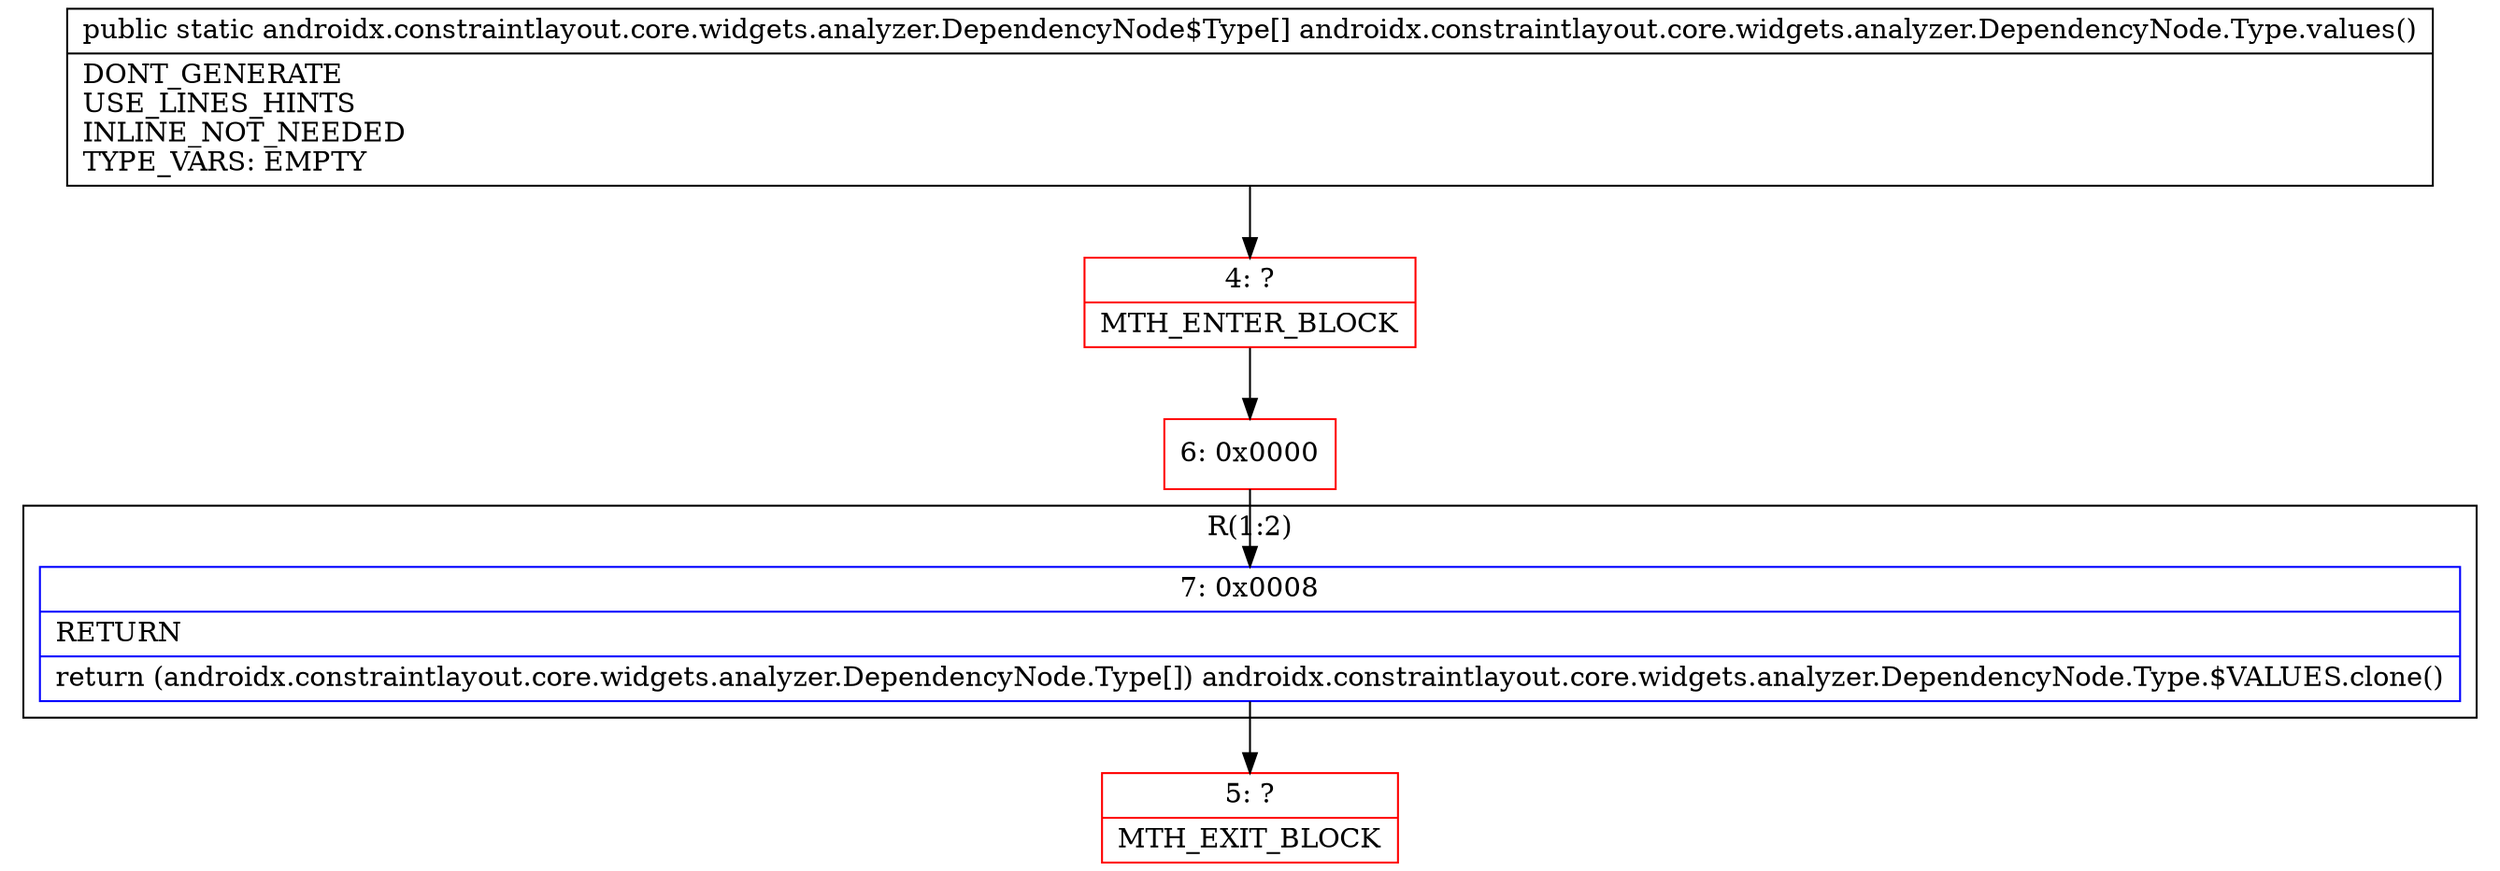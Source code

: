 digraph "CFG forandroidx.constraintlayout.core.widgets.analyzer.DependencyNode.Type.values()[Landroidx\/constraintlayout\/core\/widgets\/analyzer\/DependencyNode$Type;" {
subgraph cluster_Region_1677657213 {
label = "R(1:2)";
node [shape=record,color=blue];
Node_7 [shape=record,label="{7\:\ 0x0008|RETURN\l|return (androidx.constraintlayout.core.widgets.analyzer.DependencyNode.Type[]) androidx.constraintlayout.core.widgets.analyzer.DependencyNode.Type.$VALUES.clone()\l}"];
}
Node_4 [shape=record,color=red,label="{4\:\ ?|MTH_ENTER_BLOCK\l}"];
Node_6 [shape=record,color=red,label="{6\:\ 0x0000}"];
Node_5 [shape=record,color=red,label="{5\:\ ?|MTH_EXIT_BLOCK\l}"];
MethodNode[shape=record,label="{public static androidx.constraintlayout.core.widgets.analyzer.DependencyNode$Type[] androidx.constraintlayout.core.widgets.analyzer.DependencyNode.Type.values()  | DONT_GENERATE\lUSE_LINES_HINTS\lINLINE_NOT_NEEDED\lTYPE_VARS: EMPTY\l}"];
MethodNode -> Node_4;Node_7 -> Node_5;
Node_4 -> Node_6;
Node_6 -> Node_7;
}

